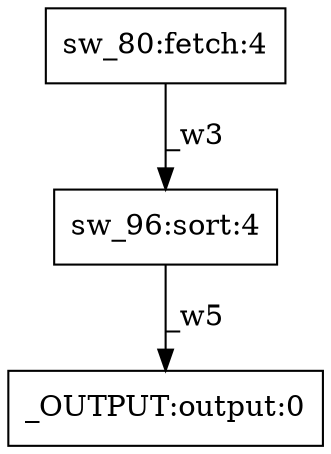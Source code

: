 digraph test1 { node [shape=box] "_OUTPUT" [label="_OUTPUT:output:0"];"sw_96" [label="sw_96:sort:4"];"sw_80" [label="sw_80:fetch:4"];"sw_80" -> "sw_96" [label="_w3"];"sw_96" -> "_OUTPUT" [label="_w5"];}